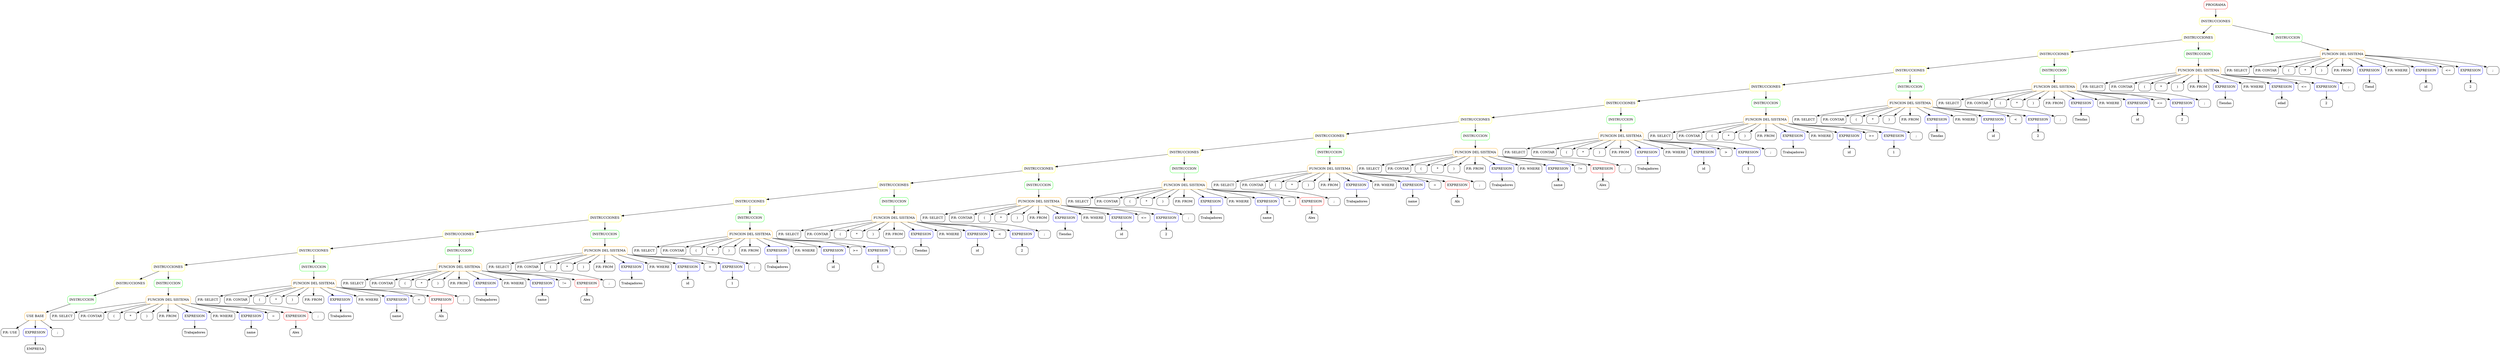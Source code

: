 digraph AST {
node [shape=box, style=rounded];
n2034804849[label="PROGRAMA" color="red"];
n2401831730[label="INSTRUCCIONES" color="yellow"];
n4408689488[label="INSTRUCCIONES" color="yellow"];
n9305345527[label="INSTRUCCIONES" color="yellow"];
n8322130878[label="INSTRUCCIONES" color="yellow"];
n7341575391[label="INSTRUCCIONES" color="yellow"];
n6447018338[label="INSTRUCCIONES" color="yellow"];
n7175644428[label="INSTRUCCIONES" color="yellow"];
n6242231158[label="INSTRUCCIONES" color="yellow"];
n6056980435[label="INSTRUCCIONES" color="yellow"];
n4240139752[label="INSTRUCCIONES" color="yellow"];
n6163009782[label="INSTRUCCIONES" color="yellow"];
n6983673739[label="INSTRUCCIONES" color="yellow"];
n1595607219[label="INSTRUCCIONES" color="yellow"];
n2581502844[label="INSTRUCCIONES" color="yellow"];
n4175866895[label="INSTRUCCIONES" color="yellow"];
n3616534836[label="INSTRUCCIONES" color="yellow"];
n9824688973[label="INSTRUCCIONES" color="yellow"];
n9218484787[label="INSTRUCCION" color="green"];
n1414828814[label="USE BASE" color="orange"];
n5527109883[label="P.R: USE" color="black"];
n1414828814 -> n5527109883; 
n6990674998[label="EXPRESION" color="blue"];
n2284970569[label="EMPRESA" color="black"];
n6990674998 -> n2284970569; 
n1414828814 -> n6990674998; 
n9624556899[label=";" color="black"];
n1414828814 -> n9624556899; 
n9218484787 -> n1414828814; 
n9824688973 -> n9218484787; 
n3616534836 -> n9824688973; 
n5561490730[label="INSTRUCCION" color="green"];
n4387811498[label="FUNCION DEL SISTEMA" color="ORANGE"];
n3919329896[label="P.R: SELECT" color="black"];
n4387811498 -> n3919329896; 
n8809930971[label="P.R: CONTAR" color="black"];
n4387811498 -> n8809930971; 
n4679290915[label="(" color="black"];
n4387811498 -> n4679290915; 
n2490243572[label="*" color="black"];
n4387811498 -> n2490243572; 
n8300156161[label=")" color="black"];
n4387811498 -> n8300156161; 
n4781247131[label="P.R: FROM" color="black"];
n4387811498 -> n4781247131; 
n2385057960[label="EXPRESION" color="blue"];
n7423964549[label="Trabajadores" color="black"];
n2385057960 -> n7423964549; 
n4387811498 -> n2385057960; 
n7314613332[label="P.R: WHERE" color="black"];
n4387811498 -> n7314613332; 
n4733097142[label="EXPRESION" color="blue"];
n5251490554[label="name" color="black"];
n4733097142 -> n5251490554; 
n4387811498 -> n4733097142; 
n6802788168[label="=" color="black"];
n4387811498 -> n6802788168; 
n2967290425[label="EXPRESION" color="red"];
n1986799972[label="Alex" color="black"];
n2967290425 -> n1986799972; 
n4387811498 -> n2967290425; 
n6013025054[label=";" color="black"];
n4387811498 -> n6013025054; 
n5561490730 -> n4387811498; 
n3616534836 -> n5561490730; 
n4175866895 -> n3616534836; 
n9418285881[label="INSTRUCCION" color="green"];
n6185501446[label="FUNCION DEL SISTEMA" color="ORANGE"];
n5144737709[label="P.R: SELECT" color="black"];
n6185501446 -> n5144737709; 
n4892269977[label="P.R: CONTAR" color="black"];
n6185501446 -> n4892269977; 
n8463484828[label="(" color="black"];
n6185501446 -> n8463484828; 
n5247972661[label="*" color="black"];
n6185501446 -> n5247972661; 
n1458337720[label=")" color="black"];
n6185501446 -> n1458337720; 
n4067788160[label="P.R: FROM" color="black"];
n6185501446 -> n4067788160; 
n3175037943[label="EXPRESION" color="blue"];
n1912101246[label="Trabajadores" color="black"];
n3175037943 -> n1912101246; 
n6185501446 -> n3175037943; 
n3976539881[label="P.R: WHERE" color="black"];
n6185501446 -> n3976539881; 
n735518570[label="EXPRESION" color="blue"];
n2055202386[label="name" color="black"];
n735518570 -> n2055202386; 
n6185501446 -> n735518570; 
n6963308561[label="=" color="black"];
n6185501446 -> n6963308561; 
n3976014755[label="EXPRESION" color="red"];
n5357437216[label="Alx" color="black"];
n3976014755 -> n5357437216; 
n6185501446 -> n3976014755; 
n9275715620[label=";" color="black"];
n6185501446 -> n9275715620; 
n9418285881 -> n6185501446; 
n4175866895 -> n9418285881; 
n2581502844 -> n4175866895; 
n3903869106[label="INSTRUCCION" color="green"];
n5056589766[label="FUNCION DEL SISTEMA" color="ORANGE"];
n9508903843[label="P.R: SELECT" color="black"];
n5056589766 -> n9508903843; 
n4567466861[label="P.R: CONTAR" color="black"];
n5056589766 -> n4567466861; 
n6455904794[label="(" color="black"];
n5056589766 -> n6455904794; 
n6727296610[label="*" color="black"];
n5056589766 -> n6727296610; 
n9986324665[label=")" color="black"];
n5056589766 -> n9986324665; 
n9775118605[label="P.R: FROM" color="black"];
n5056589766 -> n9775118605; 
n4790374705[label="EXPRESION" color="blue"];
n1754973842[label="Trabajadores" color="black"];
n4790374705 -> n1754973842; 
n5056589766 -> n4790374705; 
n6027682157[label="P.R: WHERE" color="black"];
n5056589766 -> n6027682157; 
n3031583090[label="EXPRESION" color="blue"];
n6993525622[label="name" color="black"];
n3031583090 -> n6993525622; 
n5056589766 -> n3031583090; 
n2627595250[label="!=" color="black"];
n5056589766 -> n2627595250; 
n2228296110[label="EXPRESION" color="red"];
n9574516102[label="Alex" color="black"];
n2228296110 -> n9574516102; 
n5056589766 -> n2228296110; 
n5243455789[label=";" color="black"];
n5056589766 -> n5243455789; 
n3903869106 -> n5056589766; 
n2581502844 -> n3903869106; 
n1595607219 -> n2581502844; 
n1772138113[label="INSTRUCCION" color="green"];
n2480826998[label="FUNCION DEL SISTEMA" color="ORANGE"];
n3639353392[label="P.R: SELECT" color="black"];
n2480826998 -> n3639353392; 
n7545629748[label="P.R: CONTAR" color="black"];
n2480826998 -> n7545629748; 
n834964949[label="(" color="black"];
n2480826998 -> n834964949; 
n8287014199[label="*" color="black"];
n2480826998 -> n8287014199; 
n4441009381[label=")" color="black"];
n2480826998 -> n4441009381; 
n8541830826[label="P.R: FROM" color="black"];
n2480826998 -> n8541830826; 
n6129482561[label="EXPRESION" color="blue"];
n2576362737[label="Trabajadores" color="black"];
n6129482561 -> n2576362737; 
n2480826998 -> n6129482561; 
n4725722361[label="P.R: WHERE" color="black"];
n2480826998 -> n4725722361; 
n1156983604[label="EXPRESION" color="blue"];
n8675059266[label="id" color="black"];
n1156983604 -> n8675059266; 
n2480826998 -> n1156983604; 
n4789822102[label=">" color="black"];
n2480826998 -> n4789822102; 
n6414262439[label="EXPRESION" color="blue"];
n8034701058[label="1" color="black"];
n6414262439 -> n8034701058; 
n2480826998 -> n6414262439; 
n8619540425[label=";" color="black"];
n2480826998 -> n8619540425; 
n1772138113 -> n2480826998; 
n1595607219 -> n1772138113; 
n6983673739 -> n1595607219; 
n7003413582[label="INSTRUCCION" color="green"];
n3565448729[label="FUNCION DEL SISTEMA" color="ORANGE"];
n3956222107[label="P.R: SELECT" color="black"];
n3565448729 -> n3956222107; 
n8241978842[label="P.R: CONTAR" color="black"];
n3565448729 -> n8241978842; 
n8209280780[label="(" color="black"];
n3565448729 -> n8209280780; 
n8646979571[label="*" color="black"];
n3565448729 -> n8646979571; 
n316973016[label=")" color="black"];
n3565448729 -> n316973016; 
n4201034008[label="P.R: FROM" color="black"];
n3565448729 -> n4201034008; 
n7567234241[label="EXPRESION" color="blue"];
n5739631219[label="Trabajadores" color="black"];
n7567234241 -> n5739631219; 
n3565448729 -> n7567234241; 
n8134767692[label="P.R: WHERE" color="black"];
n3565448729 -> n8134767692; 
n4372598226[label="EXPRESION" color="blue"];
n5004297113[label="id" color="black"];
n4372598226 -> n5004297113; 
n3565448729 -> n4372598226; 
n9883173079[label=">=" color="black"];
n3565448729 -> n9883173079; 
n5621394762[label="EXPRESION" color="blue"];
n3714587178[label="1" color="black"];
n5621394762 -> n3714587178; 
n3565448729 -> n5621394762; 
n7927933588[label=";" color="black"];
n3565448729 -> n7927933588; 
n7003413582 -> n3565448729; 
n6983673739 -> n7003413582; 
n6163009782 -> n6983673739; 
n6486688605[label="INSTRUCCION" color="green"];
n6496188931[label="FUNCION DEL SISTEMA" color="ORANGE"];
n7882838206[label="P.R: SELECT" color="black"];
n6496188931 -> n7882838206; 
n3816622124[label="P.R: CONTAR" color="black"];
n6496188931 -> n3816622124; 
n3909457521[label="(" color="black"];
n6496188931 -> n3909457521; 
n8548603246[label="*" color="black"];
n6496188931 -> n8548603246; 
n1743747996[label=")" color="black"];
n6496188931 -> n1743747996; 
n1104849324[label="P.R: FROM" color="black"];
n6496188931 -> n1104849324; 
n7317786069[label="EXPRESION" color="blue"];
n6984875302[label="Tiendas" color="black"];
n7317786069 -> n6984875302; 
n6496188931 -> n7317786069; 
n2153444484[label="P.R: WHERE" color="black"];
n6496188931 -> n2153444484; 
n1964606925[label="EXPRESION" color="blue"];
n4980628428[label="id" color="black"];
n1964606925 -> n4980628428; 
n6496188931 -> n1964606925; 
n7214188811[label="<" color="black"];
n6496188931 -> n7214188811; 
n1160229719[label="EXPRESION" color="blue"];
n1086970088[label="2" color="black"];
n1160229719 -> n1086970088; 
n6496188931 -> n1160229719; 
n4695173904[label=";" color="black"];
n6496188931 -> n4695173904; 
n6486688605 -> n6496188931; 
n6163009782 -> n6486688605; 
n4240139752 -> n6163009782; 
n7850517199[label="INSTRUCCION" color="green"];
n5898137986[label="FUNCION DEL SISTEMA" color="ORANGE"];
n1204565421[label="P.R: SELECT" color="black"];
n5898137986 -> n1204565421; 
n4816418168[label="P.R: CONTAR" color="black"];
n5898137986 -> n4816418168; 
n8526933036[label="(" color="black"];
n5898137986 -> n8526933036; 
n3644269320[label="*" color="black"];
n5898137986 -> n3644269320; 
n1027755395[label=")" color="black"];
n5898137986 -> n1027755395; 
n3996752847[label="P.R: FROM" color="black"];
n5898137986 -> n3996752847; 
n9651228803[label="EXPRESION" color="blue"];
n6074961567[label="Tiendas" color="black"];
n9651228803 -> n6074961567; 
n5898137986 -> n9651228803; 
n3157123636[label="P.R: WHERE" color="black"];
n5898137986 -> n3157123636; 
n3561268890[label="EXPRESION" color="blue"];
n7191291519[label="id" color="black"];
n3561268890 -> n7191291519; 
n5898137986 -> n3561268890; 
n4434007649[label="<=" color="black"];
n5898137986 -> n4434007649; 
n435761884[label="EXPRESION" color="blue"];
n3269512461[label="2" color="black"];
n435761884 -> n3269512461; 
n5898137986 -> n435761884; 
n9143262954[label=";" color="black"];
n5898137986 -> n9143262954; 
n7850517199 -> n5898137986; 
n4240139752 -> n7850517199; 
n6056980435 -> n4240139752; 
n5382798380[label="INSTRUCCION" color="green"];
n2162768764[label="FUNCION DEL SISTEMA" color="ORANGE"];
n3030951890[label="P.R: SELECT" color="black"];
n2162768764 -> n3030951890; 
n1095572816[label="P.R: CONTAR" color="black"];
n2162768764 -> n1095572816; 
n9890170421[label="(" color="black"];
n2162768764 -> n9890170421; 
n7910684085[label="*" color="black"];
n2162768764 -> n7910684085; 
n6552418755[label=")" color="black"];
n2162768764 -> n6552418755; 
n9421822467[label="P.R: FROM" color="black"];
n2162768764 -> n9421822467; 
n7896647984[label="EXPRESION" color="blue"];
n8664763819[label="Trabajadores" color="black"];
n7896647984 -> n8664763819; 
n2162768764 -> n7896647984; 
n590009444[label="P.R: WHERE" color="black"];
n2162768764 -> n590009444; 
n8553154316[label="EXPRESION" color="blue"];
n7930618776[label="name" color="black"];
n8553154316 -> n7930618776; 
n2162768764 -> n8553154316; 
n4772291144[label="=" color="black"];
n2162768764 -> n4772291144; 
n1358298982[label="EXPRESION" color="red"];
n7570405788[label="Alex" color="black"];
n1358298982 -> n7570405788; 
n2162768764 -> n1358298982; 
n166232771[label=";" color="black"];
n2162768764 -> n166232771; 
n5382798380 -> n2162768764; 
n6056980435 -> n5382798380; 
n6242231158 -> n6056980435; 
n7929598577[label="INSTRUCCION" color="green"];
n47679744[label="FUNCION DEL SISTEMA" color="ORANGE"];
n4887111964[label="P.R: SELECT" color="black"];
n47679744 -> n4887111964; 
n2684282324[label="P.R: CONTAR" color="black"];
n47679744 -> n2684282324; 
n3432926162[label="(" color="black"];
n47679744 -> n3432926162; 
n5555660431[label="*" color="black"];
n47679744 -> n5555660431; 
n7587351048[label=")" color="black"];
n47679744 -> n7587351048; 
n3413453701[label="P.R: FROM" color="black"];
n47679744 -> n3413453701; 
n6770283700[label="EXPRESION" color="blue"];
n7801534239[label="Trabajadores" color="black"];
n6770283700 -> n7801534239; 
n47679744 -> n6770283700; 
n7264007038[label="P.R: WHERE" color="black"];
n47679744 -> n7264007038; 
n7540858203[label="EXPRESION" color="blue"];
n8860865593[label="name" color="black"];
n7540858203 -> n8860865593; 
n47679744 -> n7540858203; 
n4105557848[label="=" color="black"];
n47679744 -> n4105557848; 
n9237002321[label="EXPRESION" color="red"];
n9757962072[label="Alx" color="black"];
n9237002321 -> n9757962072; 
n47679744 -> n9237002321; 
n838892564[label=";" color="black"];
n47679744 -> n838892564; 
n7929598577 -> n47679744; 
n6242231158 -> n7929598577; 
n7175644428 -> n6242231158; 
n4924849452[label="INSTRUCCION" color="green"];
n6334562435[label="FUNCION DEL SISTEMA" color="ORANGE"];
n2933576451[label="P.R: SELECT" color="black"];
n6334562435 -> n2933576451; 
n4143281358[label="P.R: CONTAR" color="black"];
n6334562435 -> n4143281358; 
n1113419134[label="(" color="black"];
n6334562435 -> n1113419134; 
n1515175584[label="*" color="black"];
n6334562435 -> n1515175584; 
n4789607644[label=")" color="black"];
n6334562435 -> n4789607644; 
n9230576160[label="P.R: FROM" color="black"];
n6334562435 -> n9230576160; 
n9682653391[label="EXPRESION" color="blue"];
n3132723797[label="Trabajadores" color="black"];
n9682653391 -> n3132723797; 
n6334562435 -> n9682653391; 
n8849395763[label="P.R: WHERE" color="black"];
n6334562435 -> n8849395763; 
n1436430458[label="EXPRESION" color="blue"];
n3144885007[label="name" color="black"];
n1436430458 -> n3144885007; 
n6334562435 -> n1436430458; 
n8812559180[label="!=" color="black"];
n6334562435 -> n8812559180; 
n7643501290[label="EXPRESION" color="red"];
n6024647068[label="Alex" color="black"];
n7643501290 -> n6024647068; 
n6334562435 -> n7643501290; 
n2104802449[label=";" color="black"];
n6334562435 -> n2104802449; 
n4924849452 -> n6334562435; 
n7175644428 -> n4924849452; 
n6447018338 -> n7175644428; 
n5474867723[label="INSTRUCCION" color="green"];
n563192142[label="FUNCION DEL SISTEMA" color="ORANGE"];
n5336682097[label="P.R: SELECT" color="black"];
n563192142 -> n5336682097; 
n1505364981[label="P.R: CONTAR" color="black"];
n563192142 -> n1505364981; 
n9253100694[label="(" color="black"];
n563192142 -> n9253100694; 
n5266076450[label="*" color="black"];
n563192142 -> n5266076450; 
n3050518040[label=")" color="black"];
n563192142 -> n3050518040; 
n7075230123[label="P.R: FROM" color="black"];
n563192142 -> n7075230123; 
n3319818543[label="EXPRESION" color="blue"];
n5556518889[label="Trabajadores" color="black"];
n3319818543 -> n5556518889; 
n563192142 -> n3319818543; 
n9311233621[label="P.R: WHERE" color="black"];
n563192142 -> n9311233621; 
n9100200399[label="EXPRESION" color="blue"];
n7007729811[label="id" color="black"];
n9100200399 -> n7007729811; 
n563192142 -> n9100200399; 
n3261287263[label=">" color="black"];
n563192142 -> n3261287263; 
n5249708924[label="EXPRESION" color="blue"];
n8223703083[label="1" color="black"];
n5249708924 -> n8223703083; 
n563192142 -> n5249708924; 
n7978694616[label=";" color="black"];
n563192142 -> n7978694616; 
n5474867723 -> n563192142; 
n6447018338 -> n5474867723; 
n7341575391 -> n6447018338; 
n1538854194[label="INSTRUCCION" color="green"];
n4357880805[label="FUNCION DEL SISTEMA" color="ORANGE"];
n9420127003[label="P.R: SELECT" color="black"];
n4357880805 -> n9420127003; 
n6196396550[label="P.R: CONTAR" color="black"];
n4357880805 -> n6196396550; 
n6321352286[label="(" color="black"];
n4357880805 -> n6321352286; 
n4528837549[label="*" color="black"];
n4357880805 -> n4528837549; 
n1877222900[label=")" color="black"];
n4357880805 -> n1877222900; 
n8504080196[label="P.R: FROM" color="black"];
n4357880805 -> n8504080196; 
n3530463119[label="EXPRESION" color="blue"];
n3342794[label="Trabajadores" color="black"];
n3530463119 -> n3342794; 
n4357880805 -> n3530463119; 
n5794038862[label="P.R: WHERE" color="black"];
n4357880805 -> n5794038862; 
n976910871[label="EXPRESION" color="blue"];
n8810798016[label="id" color="black"];
n976910871 -> n8810798016; 
n4357880805 -> n976910871; 
n7213600820[label=">=" color="black"];
n4357880805 -> n7213600820; 
n8011777379[label="EXPRESION" color="blue"];
n6493073430[label="1" color="black"];
n8011777379 -> n6493073430; 
n4357880805 -> n8011777379; 
n6378754337[label=";" color="black"];
n4357880805 -> n6378754337; 
n1538854194 -> n4357880805; 
n7341575391 -> n1538854194; 
n8322130878 -> n7341575391; 
n4160953178[label="INSTRUCCION" color="green"];
n3574191322[label="FUNCION DEL SISTEMA" color="ORANGE"];
n673925306[label="P.R: SELECT" color="black"];
n3574191322 -> n673925306; 
n7881758959[label="P.R: CONTAR" color="black"];
n3574191322 -> n7881758959; 
n7387302528[label="(" color="black"];
n3574191322 -> n7387302528; 
n8312641375[label="*" color="black"];
n3574191322 -> n8312641375; 
n7153755908[label=")" color="black"];
n3574191322 -> n7153755908; 
n5632218714[label="P.R: FROM" color="black"];
n3574191322 -> n5632218714; 
n3321072374[label="EXPRESION" color="blue"];
n355951199[label="Tiendas" color="black"];
n3321072374 -> n355951199; 
n3574191322 -> n3321072374; 
n6363094643[label="P.R: WHERE" color="black"];
n3574191322 -> n6363094643; 
n384814752[label="EXPRESION" color="blue"];
n2952810049[label="id" color="black"];
n384814752 -> n2952810049; 
n3574191322 -> n384814752; 
n1109570940[label="<" color="black"];
n3574191322 -> n1109570940; 
n6081437494[label="EXPRESION" color="blue"];
n4793608710[label="2" color="black"];
n6081437494 -> n4793608710; 
n3574191322 -> n6081437494; 
n2492457507[label=";" color="black"];
n3574191322 -> n2492457507; 
n4160953178 -> n3574191322; 
n8322130878 -> n4160953178; 
n9305345527 -> n8322130878; 
n6948541664[label="INSTRUCCION" color="green"];
n2572960141[label="FUNCION DEL SISTEMA" color="ORANGE"];
n5889942645[label="P.R: SELECT" color="black"];
n2572960141 -> n5889942645; 
n7427982244[label="P.R: CONTAR" color="black"];
n2572960141 -> n7427982244; 
n6324896208[label="(" color="black"];
n2572960141 -> n6324896208; 
n3420953688[label="*" color="black"];
n2572960141 -> n3420953688; 
n133818487[label=")" color="black"];
n2572960141 -> n133818487; 
n3571918945[label="P.R: FROM" color="black"];
n2572960141 -> n3571918945; 
n7046374888[label="EXPRESION" color="blue"];
n791656077[label="Tiendas" color="black"];
n7046374888 -> n791656077; 
n2572960141 -> n7046374888; 
n1193756918[label="P.R: WHERE" color="black"];
n2572960141 -> n1193756918; 
n5305817184[label="EXPRESION" color="blue"];
n6206680563[label="id" color="black"];
n5305817184 -> n6206680563; 
n2572960141 -> n5305817184; 
n4364453235[label="<=" color="black"];
n2572960141 -> n4364453235; 
n2094640328[label="EXPRESION" color="blue"];
n1613405375[label="2" color="black"];
n2094640328 -> n1613405375; 
n2572960141 -> n2094640328; 
n5660276854[label=";" color="black"];
n2572960141 -> n5660276854; 
n6948541664 -> n2572960141; 
n9305345527 -> n6948541664; 
n4408689488 -> n9305345527; 
n8768317771[label="INSTRUCCION" color="green"];
n5842090620[label="FUNCION DEL SISTEMA" color="ORANGE"];
n3119943837[label="P.R: SELECT" color="black"];
n5842090620 -> n3119943837; 
n3785793242[label="P.R: CONTAR" color="black"];
n5842090620 -> n3785793242; 
n9467327055[label="(" color="black"];
n5842090620 -> n9467327055; 
n3202532343[label="*" color="black"];
n5842090620 -> n3202532343; 
n74066407[label=")" color="black"];
n5842090620 -> n74066407; 
n992540688[label="P.R: FROM" color="black"];
n5842090620 -> n992540688; 
n6714808605[label="EXPRESION" color="blue"];
n3305566354[label="Tiendas" color="black"];
n6714808605 -> n3305566354; 
n5842090620 -> n6714808605; 
n6689494107[label="P.R: WHERE" color="black"];
n5842090620 -> n6689494107; 
n5090633463[label="EXPRESION" color="blue"];
n721297408[label="edad" color="black"];
n5090633463 -> n721297408; 
n5842090620 -> n5090633463; 
n100454026[label="<=" color="black"];
n5842090620 -> n100454026; 
n2261028958[label="EXPRESION" color="blue"];
n367081243[label="2" color="black"];
n2261028958 -> n367081243; 
n5842090620 -> n2261028958; 
n9922701596[label=";" color="black"];
n5842090620 -> n9922701596; 
n8768317771 -> n5842090620; 
n4408689488 -> n8768317771; 
n2401831730 -> n4408689488; 
n4773451383[label="INSTRUCCION" color="green"];
n6512277081[label="FUNCION DEL SISTEMA" color="ORANGE"];
n2393959425[label="P.R: SELECT" color="black"];
n6512277081 -> n2393959425; 
n4841033805[label="P.R: CONTAR" color="black"];
n6512277081 -> n4841033805; 
n1753213262[label="(" color="black"];
n6512277081 -> n1753213262; 
n2265637124[label="*" color="black"];
n6512277081 -> n2265637124; 
n5036216634[label=")" color="black"];
n6512277081 -> n5036216634; 
n7381786596[label="P.R: FROM" color="black"];
n6512277081 -> n7381786596; 
n382890588[label="EXPRESION" color="blue"];
n4361440635[label="Tiend" color="black"];
n382890588 -> n4361440635; 
n6512277081 -> n382890588; 
n4664301917[label="P.R: WHERE" color="black"];
n6512277081 -> n4664301917; 
n1325921776[label="EXPRESION" color="blue"];
n6658529323[label="id" color="black"];
n1325921776 -> n6658529323; 
n6512277081 -> n1325921776; 
n100175553[label="<=" color="black"];
n6512277081 -> n100175553; 
n4992525383[label="EXPRESION" color="blue"];
n2312575532[label="2" color="black"];
n4992525383 -> n2312575532; 
n6512277081 -> n4992525383; 
n4358592821[label=";" color="black"];
n6512277081 -> n4358592821; 
n4773451383 -> n6512277081; 
n2401831730 -> n4773451383; 
n2034804849 -> n2401831730; 
}
